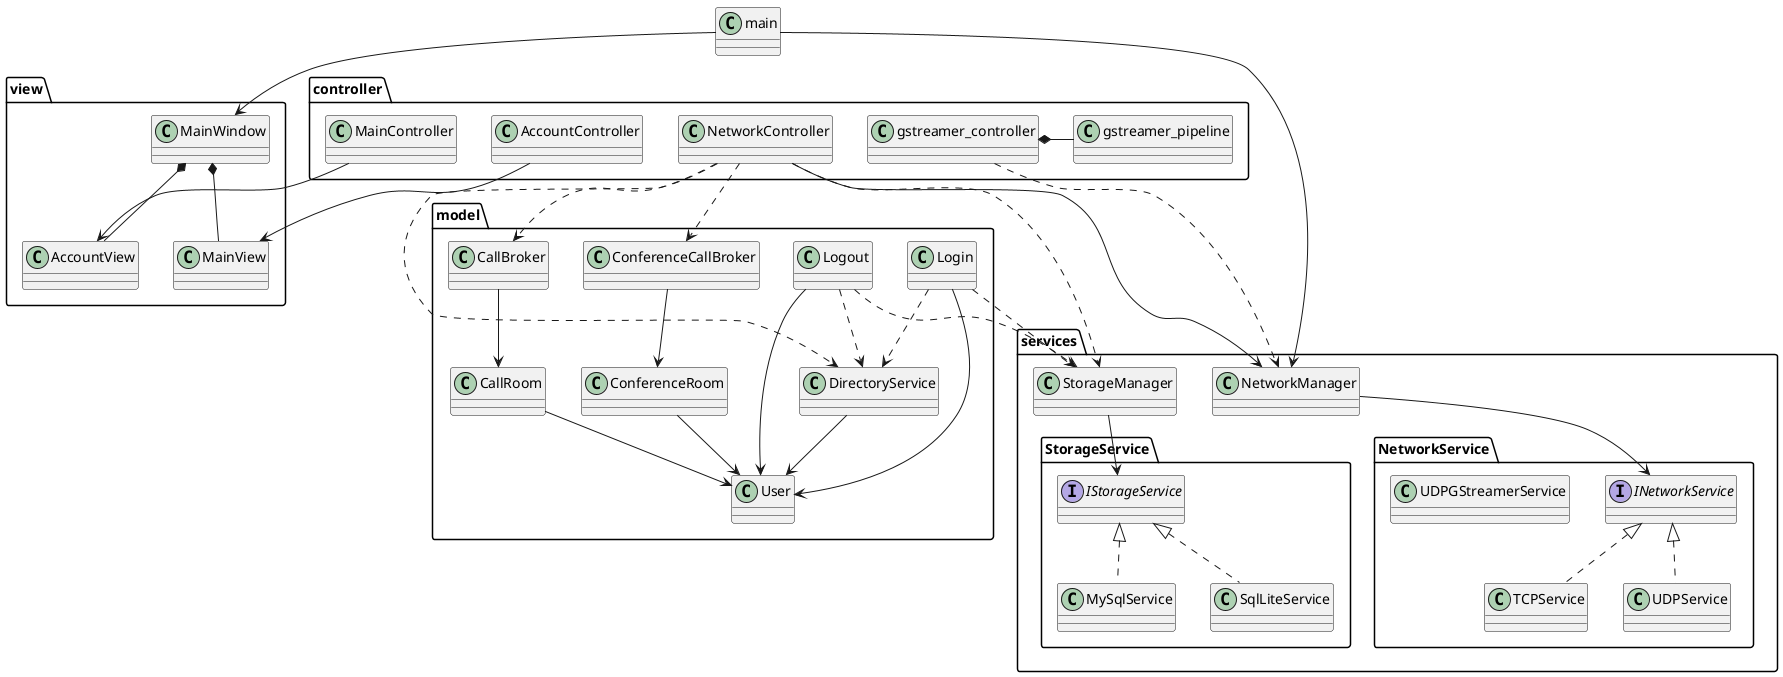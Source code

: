 @startuml

class main
package "controller" {
    class AccountController
    class MainController
    class NetworkController
    class gstreamer_controller
    class gstreamer_pipeline
}
package "view" {
    class MainWindow
    class MainView
    class AccountView
}

package "services"
{
    class NetworkManager
    package "NetworkService" {
        interface INetworkService
        class TCPService
        class UDPService
        class UDPGStreamerService
    }
    class StorageManager
    package "StorageService" {
        interface IStorageService
        class MySqlService
        class SqlLiteService
    }
}

package "model"
{
    class CallRoom
    class CallBroker
    class ConferenceRoom
    class ConferenceCallBroker
    class DirectoryService
    class Login
    class Logout
    class User
}

INetworkService <|.. TCPService
INetworkService <|.. UDPService
NetworkManager --> INetworkService

IStorageService <|.. MySqlService
IStorageService <|.. SqlLiteService
StorageManager --> IStorageService
Login ..> StorageManager
Logout ..> StorageManager

AccountController --> MainView
MainController --> AccountView
NetworkController --> NetworkManager
NetworkController ..> DirectoryService
NetworkController ..> CallBroker
NetworkController ..> ConferenceCallBroker
NetworkController ..> StorageManager

MainWindow *-- MainView
MainWindow *-- AccountView

main --> MainWindow
main --> NetworkManager

Login --> User
Login ..> DirectoryService
Logout --> User
Logout ..> DirectoryService
DirectoryService --> User
ConferenceCallBroker --> ConferenceRoom
CallBroker --> CallRoom
CallRoom --> User
ConferenceRoom --> User

gstreamer_controller ..> NetworkManager
gstreamer_controller *- gstreamer_pipeline

@enduml
